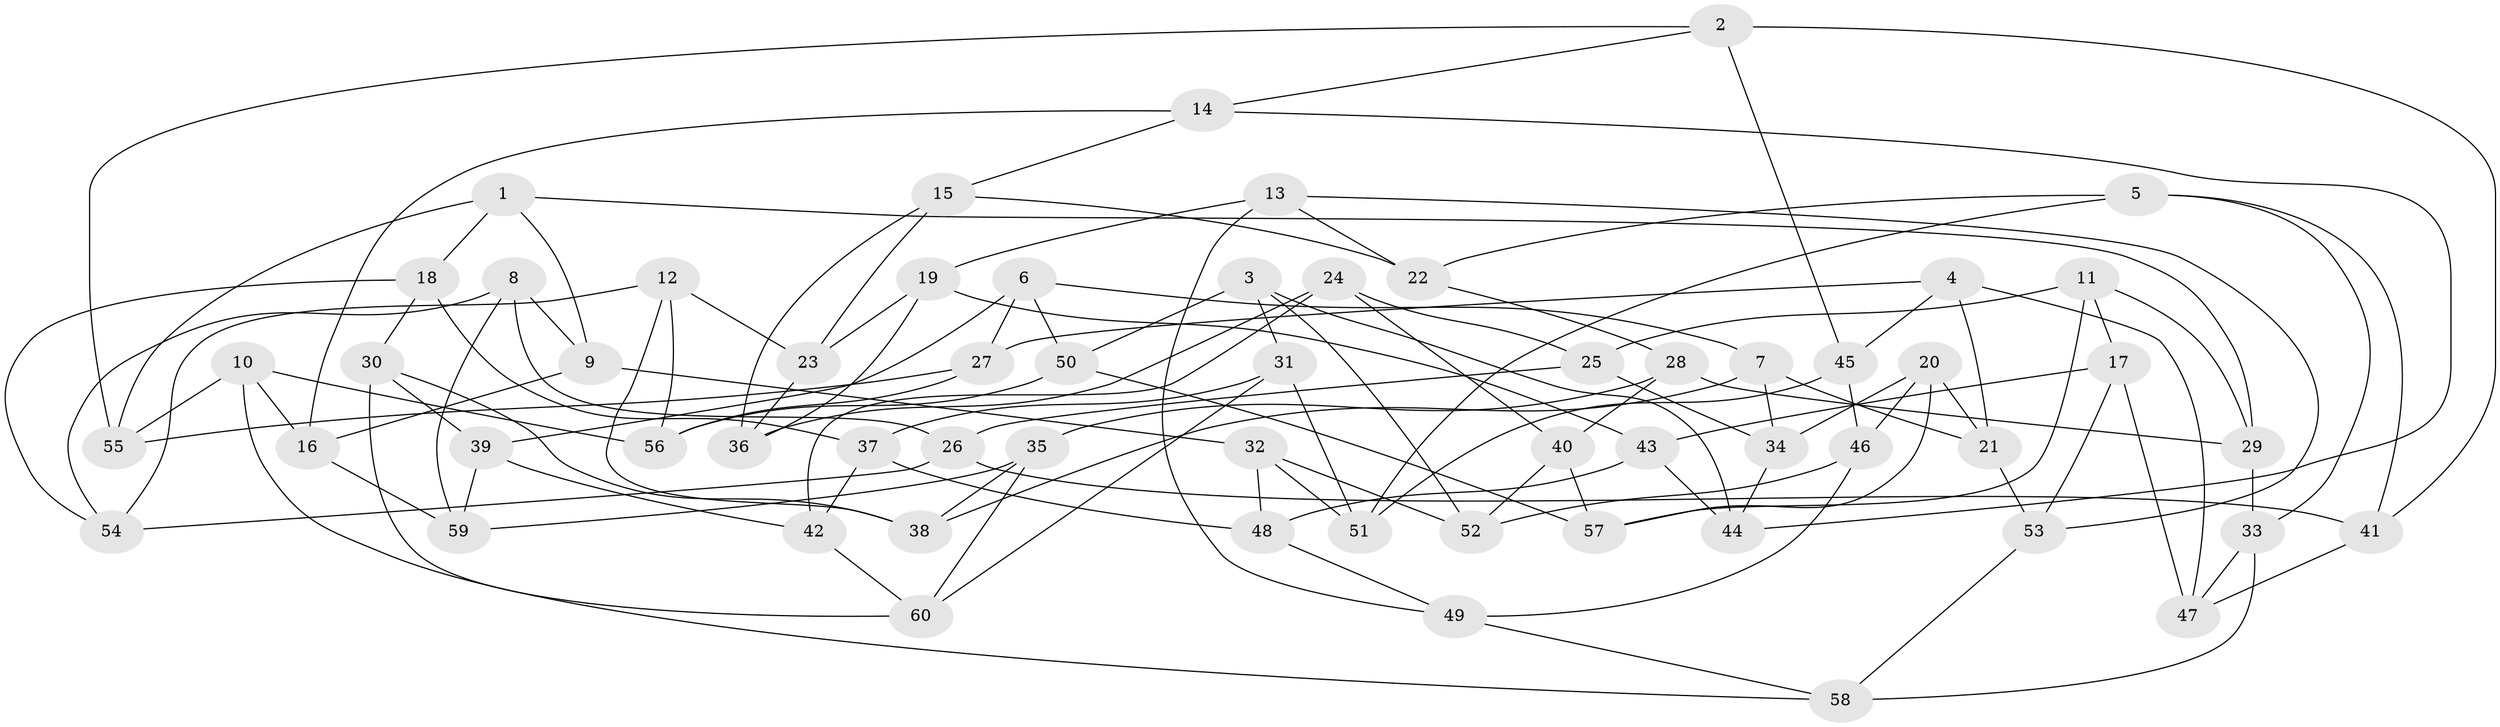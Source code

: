 // coarse degree distribution, {6: 0.5135135135135135, 4: 0.32432432432432434, 5: 0.10810810810810811, 3: 0.05405405405405406}
// Generated by graph-tools (version 1.1) at 2025/42/03/06/25 10:42:17]
// undirected, 60 vertices, 120 edges
graph export_dot {
graph [start="1"]
  node [color=gray90,style=filled];
  1;
  2;
  3;
  4;
  5;
  6;
  7;
  8;
  9;
  10;
  11;
  12;
  13;
  14;
  15;
  16;
  17;
  18;
  19;
  20;
  21;
  22;
  23;
  24;
  25;
  26;
  27;
  28;
  29;
  30;
  31;
  32;
  33;
  34;
  35;
  36;
  37;
  38;
  39;
  40;
  41;
  42;
  43;
  44;
  45;
  46;
  47;
  48;
  49;
  50;
  51;
  52;
  53;
  54;
  55;
  56;
  57;
  58;
  59;
  60;
  1 -- 18;
  1 -- 55;
  1 -- 29;
  1 -- 9;
  2 -- 45;
  2 -- 55;
  2 -- 41;
  2 -- 14;
  3 -- 44;
  3 -- 52;
  3 -- 50;
  3 -- 31;
  4 -- 27;
  4 -- 21;
  4 -- 47;
  4 -- 45;
  5 -- 22;
  5 -- 33;
  5 -- 51;
  5 -- 41;
  6 -- 7;
  6 -- 27;
  6 -- 50;
  6 -- 39;
  7 -- 21;
  7 -- 34;
  7 -- 38;
  8 -- 59;
  8 -- 26;
  8 -- 54;
  8 -- 9;
  9 -- 16;
  9 -- 32;
  10 -- 16;
  10 -- 56;
  10 -- 55;
  10 -- 58;
  11 -- 25;
  11 -- 29;
  11 -- 57;
  11 -- 17;
  12 -- 23;
  12 -- 56;
  12 -- 54;
  12 -- 38;
  13 -- 49;
  13 -- 19;
  13 -- 22;
  13 -- 53;
  14 -- 16;
  14 -- 44;
  14 -- 15;
  15 -- 23;
  15 -- 22;
  15 -- 36;
  16 -- 59;
  17 -- 43;
  17 -- 53;
  17 -- 47;
  18 -- 54;
  18 -- 37;
  18 -- 30;
  19 -- 36;
  19 -- 43;
  19 -- 23;
  20 -- 21;
  20 -- 34;
  20 -- 57;
  20 -- 46;
  21 -- 53;
  22 -- 28;
  23 -- 36;
  24 -- 36;
  24 -- 25;
  24 -- 42;
  24 -- 40;
  25 -- 34;
  25 -- 26;
  26 -- 41;
  26 -- 54;
  27 -- 56;
  27 -- 55;
  28 -- 35;
  28 -- 40;
  28 -- 29;
  29 -- 33;
  30 -- 38;
  30 -- 39;
  30 -- 60;
  31 -- 37;
  31 -- 60;
  31 -- 51;
  32 -- 52;
  32 -- 51;
  32 -- 48;
  33 -- 58;
  33 -- 47;
  34 -- 44;
  35 -- 60;
  35 -- 59;
  35 -- 38;
  37 -- 42;
  37 -- 48;
  39 -- 59;
  39 -- 42;
  40 -- 57;
  40 -- 52;
  41 -- 47;
  42 -- 60;
  43 -- 44;
  43 -- 48;
  45 -- 51;
  45 -- 46;
  46 -- 52;
  46 -- 49;
  48 -- 49;
  49 -- 58;
  50 -- 56;
  50 -- 57;
  53 -- 58;
}
